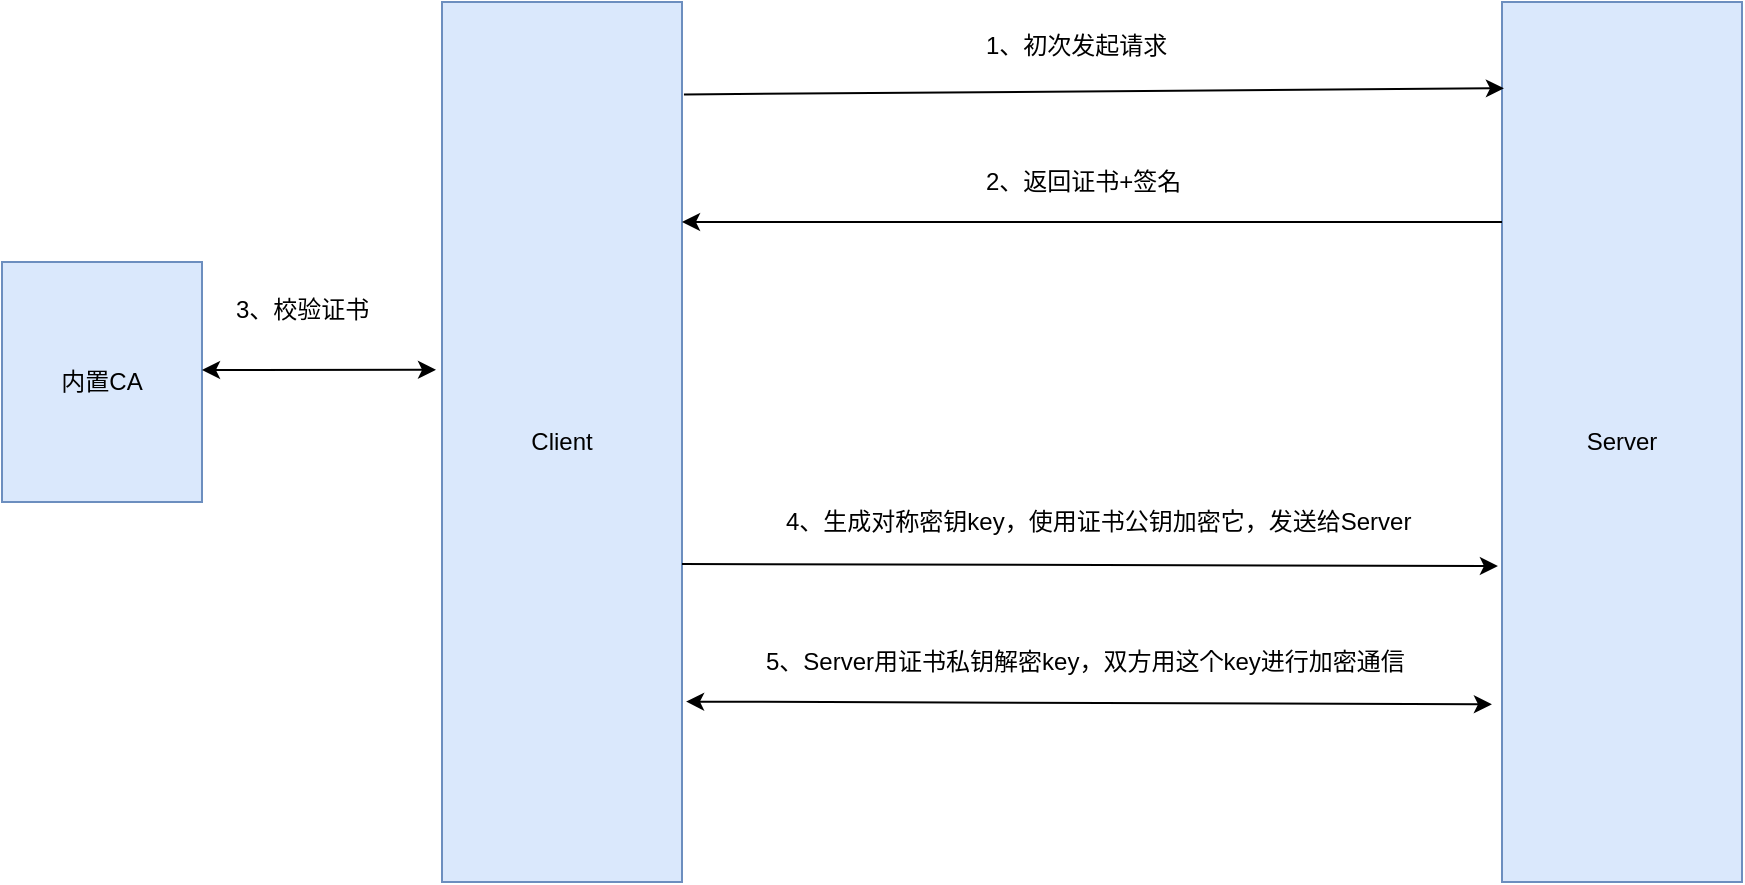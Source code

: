 <mxfile version="10.6.7" type="device"><diagram id="Y6P_Nh-w93usa9D99yAG" name="Page-1"><mxGraphModel dx="1398" dy="774" grid="1" gridSize="10" guides="1" tooltips="1" connect="1" arrows="1" fold="1" page="1" pageScale="1" pageWidth="1654" pageHeight="2336" math="0" shadow="0"><root><mxCell id="0"/><mxCell id="1" parent="0"/><mxCell id="UNd8VX-HX55FoxJtobxP-1" value="Client" style="rounded=0;whiteSpace=wrap;html=1;fillColor=#dae8fc;strokeColor=#6c8ebf;" vertex="1" parent="1"><mxGeometry x="430" y="200" width="120" height="440" as="geometry"/></mxCell><mxCell id="UNd8VX-HX55FoxJtobxP-2" value="Server" style="rounded=0;whiteSpace=wrap;html=1;fillColor=#dae8fc;strokeColor=#6c8ebf;" vertex="1" parent="1"><mxGeometry x="960" y="200" width="120" height="440" as="geometry"/></mxCell><mxCell id="UNd8VX-HX55FoxJtobxP-3" value="" style="endArrow=classic;html=1;exitX=1.008;exitY=0.105;exitDx=0;exitDy=0;exitPerimeter=0;entryX=0.008;entryY=0.098;entryDx=0;entryDy=0;entryPerimeter=0;" edge="1" parent="1" source="UNd8VX-HX55FoxJtobxP-1" target="UNd8VX-HX55FoxJtobxP-2"><mxGeometry width="50" height="50" relative="1" as="geometry"><mxPoint x="430" y="710" as="sourcePoint"/><mxPoint x="480" y="660" as="targetPoint"/></mxGeometry></mxCell><mxCell id="UNd8VX-HX55FoxJtobxP-5" value="1、初次发起请求" style="text;html=1;resizable=0;points=[];autosize=1;align=left;verticalAlign=top;spacingTop=-4;" vertex="1" parent="1"><mxGeometry x="700" y="212" width="110" height="20" as="geometry"/></mxCell><mxCell id="UNd8VX-HX55FoxJtobxP-6" value="" style="endArrow=classic;html=1;exitX=0;exitY=0.25;exitDx=0;exitDy=0;entryX=1;entryY=0.25;entryDx=0;entryDy=0;" edge="1" parent="1" source="UNd8VX-HX55FoxJtobxP-2" target="UNd8VX-HX55FoxJtobxP-1"><mxGeometry width="50" height="50" relative="1" as="geometry"><mxPoint x="430" y="710" as="sourcePoint"/><mxPoint x="480" y="660" as="targetPoint"/></mxGeometry></mxCell><mxCell id="UNd8VX-HX55FoxJtobxP-7" value="2、返回证书+签名" style="text;html=1;resizable=0;points=[];autosize=1;align=left;verticalAlign=top;spacingTop=-4;" vertex="1" parent="1"><mxGeometry x="700" y="280" width="110" height="20" as="geometry"/></mxCell><mxCell id="UNd8VX-HX55FoxJtobxP-8" value="" style="endArrow=classic;html=1;exitX=1.008;exitY=0.548;exitDx=0;exitDy=0;exitPerimeter=0;entryX=-0.017;entryY=0.641;entryDx=0;entryDy=0;entryPerimeter=0;" edge="1" parent="1" target="UNd8VX-HX55FoxJtobxP-2"><mxGeometry width="50" height="50" relative="1" as="geometry"><mxPoint x="550" y="481" as="sourcePoint"/><mxPoint x="959" y="481" as="targetPoint"/></mxGeometry></mxCell><mxCell id="UNd8VX-HX55FoxJtobxP-10" value="4、生成对称密钥key，使用证书公钥加密它，发送给Server" style="text;html=1;resizable=0;points=[];autosize=1;align=left;verticalAlign=top;spacingTop=-4;" vertex="1" parent="1"><mxGeometry x="600" y="450" width="330" height="20" as="geometry"/></mxCell><mxCell id="UNd8VX-HX55FoxJtobxP-11" value="" style="endArrow=classic;startArrow=classic;html=1;exitX=1.017;exitY=0.795;exitDx=0;exitDy=0;exitPerimeter=0;entryX=-0.042;entryY=0.798;entryDx=0;entryDy=0;entryPerimeter=0;" edge="1" parent="1" source="UNd8VX-HX55FoxJtobxP-1" target="UNd8VX-HX55FoxJtobxP-2"><mxGeometry width="50" height="50" relative="1" as="geometry"><mxPoint x="710" y="590" as="sourcePoint"/><mxPoint x="760" y="540" as="targetPoint"/></mxGeometry></mxCell><mxCell id="UNd8VX-HX55FoxJtobxP-12" value="5、Server用证书私钥解密key，双方用这个key进行加密通信" style="text;html=1;resizable=0;points=[];autosize=1;align=left;verticalAlign=top;spacingTop=-4;" vertex="1" parent="1"><mxGeometry x="590" y="520" width="330" height="20" as="geometry"/></mxCell><mxCell id="UNd8VX-HX55FoxJtobxP-15" value="内置CA" style="rounded=0;whiteSpace=wrap;html=1;fillColor=#dae8fc;strokeColor=#6c8ebf;" vertex="1" parent="1"><mxGeometry x="210" y="330" width="100" height="120" as="geometry"/></mxCell><mxCell id="UNd8VX-HX55FoxJtobxP-17" value="3、校验证书" style="text;html=1;" vertex="1" parent="1"><mxGeometry x="325" y="340" width="90" height="35" as="geometry"/></mxCell><mxCell id="UNd8VX-HX55FoxJtobxP-18" value="" style="endArrow=classic;startArrow=classic;html=1;entryX=-0.025;entryY=0.418;entryDx=0;entryDy=0;entryPerimeter=0;exitX=1;exitY=0.45;exitDx=0;exitDy=0;exitPerimeter=0;" edge="1" parent="1" source="UNd8VX-HX55FoxJtobxP-15" target="UNd8VX-HX55FoxJtobxP-1"><mxGeometry width="50" height="50" relative="1" as="geometry"><mxPoint x="350" y="480" as="sourcePoint"/><mxPoint x="400" y="430" as="targetPoint"/></mxGeometry></mxCell></root></mxGraphModel></diagram></mxfile>